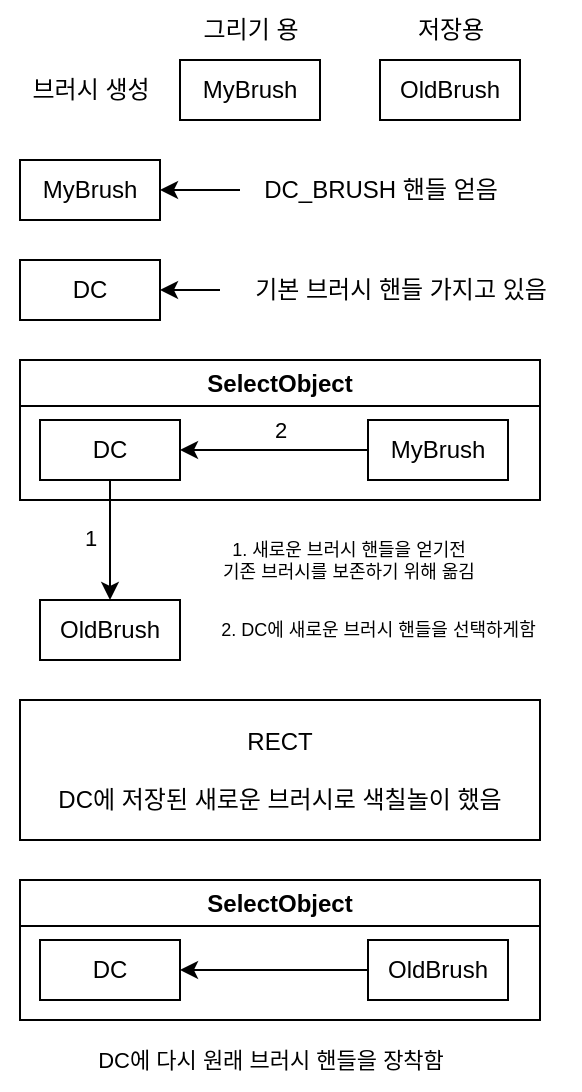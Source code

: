 <mxfile version="22.1.3" type="github">
  <diagram name="페이지-1" id="ZL9Jlj6670kdyOfbKFxj">
    <mxGraphModel dx="611" dy="633" grid="1" gridSize="10" guides="1" tooltips="1" connect="1" arrows="1" fold="1" page="1" pageScale="1" pageWidth="827" pageHeight="1169" math="0" shadow="0">
      <root>
        <mxCell id="0" />
        <mxCell id="1" parent="0" />
        <mxCell id="Si0dzs4kEQ1FR6KjFdiF-1" value="MyBrush" style="rounded=0;whiteSpace=wrap;html=1;" vertex="1" parent="1">
          <mxGeometry x="250" y="160" width="70" height="30" as="geometry" />
        </mxCell>
        <mxCell id="Si0dzs4kEQ1FR6KjFdiF-2" value="OldBrush" style="rounded=0;whiteSpace=wrap;html=1;" vertex="1" parent="1">
          <mxGeometry x="350" y="160" width="70" height="30" as="geometry" />
        </mxCell>
        <mxCell id="Si0dzs4kEQ1FR6KjFdiF-4" value="그리기 용" style="text;html=1;align=center;verticalAlign=middle;resizable=0;points=[];autosize=1;strokeColor=none;fillColor=none;" vertex="1" parent="1">
          <mxGeometry x="250" y="130" width="70" height="30" as="geometry" />
        </mxCell>
        <mxCell id="Si0dzs4kEQ1FR6KjFdiF-5" value="저장용" style="text;html=1;align=center;verticalAlign=middle;resizable=0;points=[];autosize=1;strokeColor=none;fillColor=none;" vertex="1" parent="1">
          <mxGeometry x="355" y="130" width="60" height="30" as="geometry" />
        </mxCell>
        <mxCell id="Si0dzs4kEQ1FR6KjFdiF-6" value="MyBrush" style="rounded=0;whiteSpace=wrap;html=1;" vertex="1" parent="1">
          <mxGeometry x="170" y="210" width="70" height="30" as="geometry" />
        </mxCell>
        <mxCell id="Si0dzs4kEQ1FR6KjFdiF-7" value="브러시 생성" style="text;html=1;align=center;verticalAlign=middle;resizable=0;points=[];autosize=1;strokeColor=none;fillColor=none;" vertex="1" parent="1">
          <mxGeometry x="160" y="160" width="90" height="30" as="geometry" />
        </mxCell>
        <mxCell id="Si0dzs4kEQ1FR6KjFdiF-9" style="edgeStyle=orthogonalEdgeStyle;rounded=0;orthogonalLoop=1;jettySize=auto;html=1;entryX=1;entryY=0.5;entryDx=0;entryDy=0;" edge="1" parent="1" source="Si0dzs4kEQ1FR6KjFdiF-8" target="Si0dzs4kEQ1FR6KjFdiF-6">
          <mxGeometry relative="1" as="geometry" />
        </mxCell>
        <mxCell id="Si0dzs4kEQ1FR6KjFdiF-8" value="DC_BRUSH 핸들 얻음" style="text;html=1;align=center;verticalAlign=middle;resizable=0;points=[];autosize=1;strokeColor=none;fillColor=none;" vertex="1" parent="1">
          <mxGeometry x="280" y="210" width="140" height="30" as="geometry" />
        </mxCell>
        <mxCell id="Si0dzs4kEQ1FR6KjFdiF-10" value="DC" style="rounded=0;whiteSpace=wrap;html=1;" vertex="1" parent="1">
          <mxGeometry x="170" y="260" width="70" height="30" as="geometry" />
        </mxCell>
        <mxCell id="Si0dzs4kEQ1FR6KjFdiF-13" style="edgeStyle=orthogonalEdgeStyle;rounded=0;orthogonalLoop=1;jettySize=auto;html=1;entryX=1;entryY=0.5;entryDx=0;entryDy=0;" edge="1" parent="1" source="Si0dzs4kEQ1FR6KjFdiF-12" target="Si0dzs4kEQ1FR6KjFdiF-10">
          <mxGeometry relative="1" as="geometry" />
        </mxCell>
        <mxCell id="Si0dzs4kEQ1FR6KjFdiF-12" value="기본 브러시 핸들 가지고 있음" style="text;html=1;align=center;verticalAlign=middle;resizable=0;points=[];autosize=1;strokeColor=none;fillColor=none;" vertex="1" parent="1">
          <mxGeometry x="270" y="260" width="180" height="30" as="geometry" />
        </mxCell>
        <mxCell id="Si0dzs4kEQ1FR6KjFdiF-16" value="SelectObject" style="swimlane;whiteSpace=wrap;html=1;" vertex="1" parent="1">
          <mxGeometry x="170" y="310" width="260" height="70" as="geometry" />
        </mxCell>
        <mxCell id="Si0dzs4kEQ1FR6KjFdiF-18" value="DC" style="rounded=0;whiteSpace=wrap;html=1;" vertex="1" parent="Si0dzs4kEQ1FR6KjFdiF-16">
          <mxGeometry x="10" y="30" width="70" height="30" as="geometry" />
        </mxCell>
        <mxCell id="Si0dzs4kEQ1FR6KjFdiF-22" style="edgeStyle=orthogonalEdgeStyle;rounded=0;orthogonalLoop=1;jettySize=auto;html=1;entryX=1;entryY=0.5;entryDx=0;entryDy=0;" edge="1" parent="Si0dzs4kEQ1FR6KjFdiF-16" source="Si0dzs4kEQ1FR6KjFdiF-19" target="Si0dzs4kEQ1FR6KjFdiF-18">
          <mxGeometry relative="1" as="geometry" />
        </mxCell>
        <mxCell id="Si0dzs4kEQ1FR6KjFdiF-28" value="2" style="edgeLabel;html=1;align=center;verticalAlign=middle;resizable=0;points=[];" vertex="1" connectable="0" parent="Si0dzs4kEQ1FR6KjFdiF-22">
          <mxGeometry x="-0.088" relative="1" as="geometry">
            <mxPoint x="-1" y="-10" as="offset" />
          </mxGeometry>
        </mxCell>
        <mxCell id="Si0dzs4kEQ1FR6KjFdiF-19" value="MyBrush" style="rounded=0;whiteSpace=wrap;html=1;" vertex="1" parent="Si0dzs4kEQ1FR6KjFdiF-16">
          <mxGeometry x="174" y="30" width="70" height="30" as="geometry" />
        </mxCell>
        <mxCell id="Si0dzs4kEQ1FR6KjFdiF-17" value="OldBrush" style="rounded=0;whiteSpace=wrap;html=1;" vertex="1" parent="1">
          <mxGeometry x="180" y="430" width="70" height="30" as="geometry" />
        </mxCell>
        <mxCell id="Si0dzs4kEQ1FR6KjFdiF-20" style="edgeStyle=orthogonalEdgeStyle;rounded=0;orthogonalLoop=1;jettySize=auto;html=1;entryX=0.5;entryY=0;entryDx=0;entryDy=0;" edge="1" parent="1" source="Si0dzs4kEQ1FR6KjFdiF-18" target="Si0dzs4kEQ1FR6KjFdiF-17">
          <mxGeometry relative="1" as="geometry" />
        </mxCell>
        <mxCell id="Si0dzs4kEQ1FR6KjFdiF-26" value="1" style="edgeLabel;html=1;align=center;verticalAlign=middle;resizable=0;points=[];" vertex="1" connectable="0" parent="Si0dzs4kEQ1FR6KjFdiF-20">
          <mxGeometry x="-0.033" y="1" relative="1" as="geometry">
            <mxPoint x="-11" as="offset" />
          </mxGeometry>
        </mxCell>
        <mxCell id="Si0dzs4kEQ1FR6KjFdiF-21" value="1. 새로운 브러시 핸들을 얻기전&lt;br style=&quot;font-size: 9px;&quot;&gt;기존 브러시를 보존하기 위해 옮김" style="text;html=1;align=center;verticalAlign=middle;resizable=0;points=[];autosize=1;strokeColor=none;fillColor=none;fontSize=9;" vertex="1" parent="1">
          <mxGeometry x="254" y="390" width="160" height="40" as="geometry" />
        </mxCell>
        <mxCell id="Si0dzs4kEQ1FR6KjFdiF-23" value="2. DC에 새로운 브러시 핸들을 선택하게함&amp;nbsp;" style="text;html=1;align=center;verticalAlign=middle;resizable=0;points=[];autosize=1;strokeColor=none;fillColor=none;fontSize=9;" vertex="1" parent="1">
          <mxGeometry x="255" y="435" width="190" height="20" as="geometry" />
        </mxCell>
        <mxCell id="Si0dzs4kEQ1FR6KjFdiF-25" value="RECT&lt;br&gt;&lt;br&gt;DC에 저장된 새로운 브러시로 색칠놀이 했음" style="rounded=0;whiteSpace=wrap;html=1;" vertex="1" parent="1">
          <mxGeometry x="170" y="480" width="260" height="70" as="geometry" />
        </mxCell>
        <mxCell id="Si0dzs4kEQ1FR6KjFdiF-29" value="SelectObject" style="swimlane;whiteSpace=wrap;html=1;" vertex="1" parent="1">
          <mxGeometry x="170" y="570" width="260" height="70" as="geometry" />
        </mxCell>
        <mxCell id="Si0dzs4kEQ1FR6KjFdiF-30" value="DC" style="rounded=0;whiteSpace=wrap;html=1;" vertex="1" parent="Si0dzs4kEQ1FR6KjFdiF-29">
          <mxGeometry x="10" y="30" width="70" height="30" as="geometry" />
        </mxCell>
        <mxCell id="Si0dzs4kEQ1FR6KjFdiF-31" style="edgeStyle=orthogonalEdgeStyle;rounded=0;orthogonalLoop=1;jettySize=auto;html=1;entryX=1;entryY=0.5;entryDx=0;entryDy=0;" edge="1" parent="Si0dzs4kEQ1FR6KjFdiF-29" source="Si0dzs4kEQ1FR6KjFdiF-33" target="Si0dzs4kEQ1FR6KjFdiF-30">
          <mxGeometry relative="1" as="geometry" />
        </mxCell>
        <mxCell id="Si0dzs4kEQ1FR6KjFdiF-33" value="OldBrush" style="rounded=0;whiteSpace=wrap;html=1;" vertex="1" parent="Si0dzs4kEQ1FR6KjFdiF-29">
          <mxGeometry x="174" y="30" width="70" height="30" as="geometry" />
        </mxCell>
        <mxCell id="Si0dzs4kEQ1FR6KjFdiF-34" value="DC에 다시 원래 브러시 핸들을 장착함" style="text;html=1;align=center;verticalAlign=middle;resizable=0;points=[];autosize=1;strokeColor=none;fillColor=none;fontSize=11;" vertex="1" parent="1">
          <mxGeometry x="190" y="645" width="210" height="30" as="geometry" />
        </mxCell>
      </root>
    </mxGraphModel>
  </diagram>
</mxfile>
